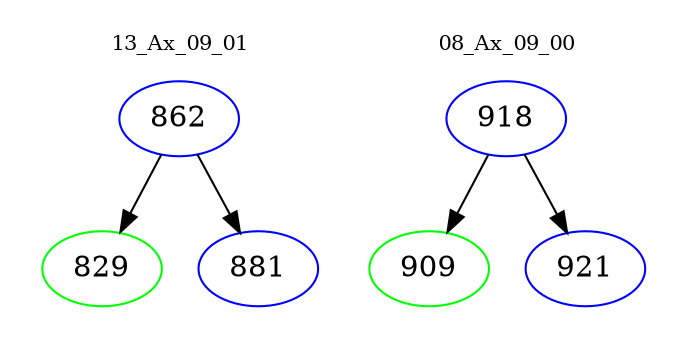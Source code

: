 digraph{
subgraph cluster_0 {
color = white
label = "13_Ax_09_01";
fontsize=10;
T0_862 [label="862", color="blue"]
T0_862 -> T0_829 [color="black"]
T0_829 [label="829", color="green"]
T0_862 -> T0_881 [color="black"]
T0_881 [label="881", color="blue"]
}
subgraph cluster_1 {
color = white
label = "08_Ax_09_00";
fontsize=10;
T1_918 [label="918", color="blue"]
T1_918 -> T1_909 [color="black"]
T1_909 [label="909", color="green"]
T1_918 -> T1_921 [color="black"]
T1_921 [label="921", color="blue"]
}
}

